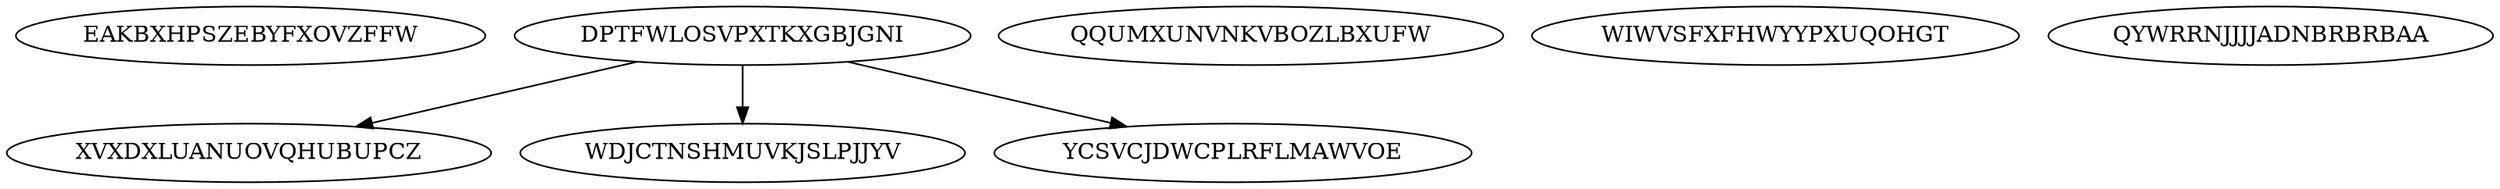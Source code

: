 digraph "N8M3" {
	EAKBXHPSZEBYFXOVZFFW			[Weight=18, Start=0, Processor=1];
	DPTFWLOSVPXTKXGBJGNI			[Weight=10, Start=0, Processor=2];
	XVXDXLUANUOVQHUBUPCZ			[Weight=14, Start=21, Processor=1];
	WDJCTNSHMUVKJSLPJJYV			[Weight=17, Start=10, Processor=2];
	QQUMXUNVNKVBOZLBXUFW			[Weight=16, Start=0, Processor=3];
	WIWVSFXFHWYYPXUQOHGT			[Weight=15, Start=16, Processor=3];
	YCSVCJDWCPLRFLMAWVOE			[Weight=13, Start=27, Processor=2];
	QYWRRNJJJJADNBRBRBAA			[Weight=19, Start=0, Processor=4];
	DPTFWLOSVPXTKXGBJGNI -> YCSVCJDWCPLRFLMAWVOE		[Weight=19];
	DPTFWLOSVPXTKXGBJGNI -> WDJCTNSHMUVKJSLPJJYV		[Weight=19];
	DPTFWLOSVPXTKXGBJGNI -> XVXDXLUANUOVQHUBUPCZ		[Weight=11];
}
